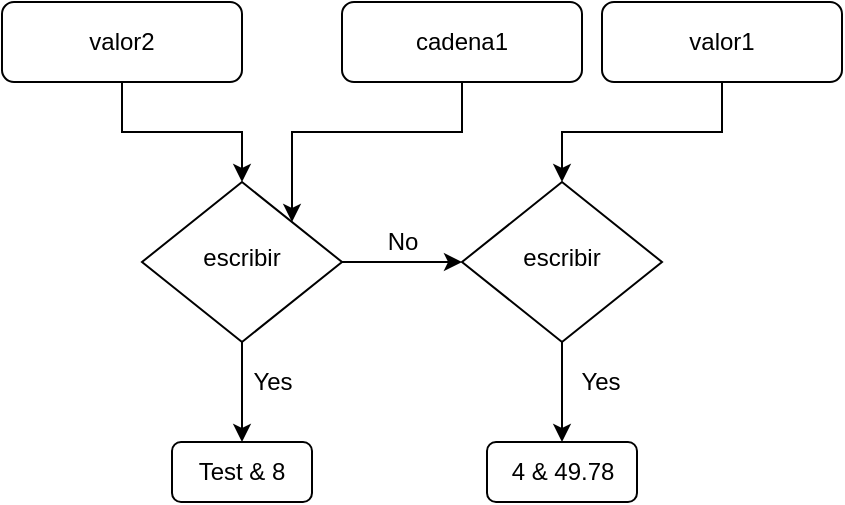 <mxfile version="16.5.6" type="device"><diagram id="C5RBs43oDa-KdzZeNtuy" name="Page-1"><mxGraphModel dx="1038" dy="585" grid="1" gridSize="10" guides="1" tooltips="1" connect="1" arrows="1" fold="1" page="1" pageScale="1" pageWidth="827" pageHeight="1169" math="0" shadow="0"><root><mxCell id="WIyWlLk6GJQsqaUBKTNV-0"/><mxCell id="WIyWlLk6GJQsqaUBKTNV-1" parent="WIyWlLk6GJQsqaUBKTNV-0"/><mxCell id="HrT_N7vnO-H0ezGL5tsq-0" value="" style="edgeStyle=orthogonalEdgeStyle;rounded=0;orthogonalLoop=1;jettySize=auto;html=1;" edge="1" parent="WIyWlLk6GJQsqaUBKTNV-1" source="HrT_N7vnO-H0ezGL5tsq-1" target="HrT_N7vnO-H0ezGL5tsq-4"><mxGeometry relative="1" as="geometry"/></mxCell><mxCell id="HrT_N7vnO-H0ezGL5tsq-1" value="valor2" style="rounded=1;whiteSpace=wrap;html=1;fontSize=12;glass=0;strokeWidth=1;shadow=0;align=center;" vertex="1" parent="WIyWlLk6GJQsqaUBKTNV-1"><mxGeometry x="100" y="140" width="120" height="40" as="geometry"/></mxCell><mxCell id="HrT_N7vnO-H0ezGL5tsq-2" style="edgeStyle=orthogonalEdgeStyle;rounded=0;orthogonalLoop=1;jettySize=auto;html=1;exitX=0.5;exitY=1;exitDx=0;exitDy=0;entryX=0.5;entryY=0;entryDx=0;entryDy=0;" edge="1" parent="WIyWlLk6GJQsqaUBKTNV-1" source="HrT_N7vnO-H0ezGL5tsq-4" target="HrT_N7vnO-H0ezGL5tsq-8"><mxGeometry relative="1" as="geometry"/></mxCell><mxCell id="HrT_N7vnO-H0ezGL5tsq-3" style="edgeStyle=orthogonalEdgeStyle;rounded=0;orthogonalLoop=1;jettySize=auto;html=1;exitX=1;exitY=0.5;exitDx=0;exitDy=0;entryX=0;entryY=0.5;entryDx=0;entryDy=0;" edge="1" parent="WIyWlLk6GJQsqaUBKTNV-1" source="HrT_N7vnO-H0ezGL5tsq-4" target="HrT_N7vnO-H0ezGL5tsq-7"><mxGeometry relative="1" as="geometry"/></mxCell><mxCell id="HrT_N7vnO-H0ezGL5tsq-4" value="escribir" style="rhombus;whiteSpace=wrap;html=1;shadow=0;fontFamily=Helvetica;fontSize=12;align=center;strokeWidth=1;spacing=6;spacingTop=-4;" vertex="1" parent="WIyWlLk6GJQsqaUBKTNV-1"><mxGeometry x="170" y="230" width="100" height="80" as="geometry"/></mxCell><mxCell id="HrT_N7vnO-H0ezGL5tsq-5" value="" style="edgeStyle=orthogonalEdgeStyle;rounded=0;orthogonalLoop=1;jettySize=auto;html=1;" edge="1" parent="WIyWlLk6GJQsqaUBKTNV-1" source="HrT_N7vnO-H0ezGL5tsq-7" target="HrT_N7vnO-H0ezGL5tsq-9"><mxGeometry relative="1" as="geometry"/></mxCell><mxCell id="HrT_N7vnO-H0ezGL5tsq-7" value="escribir" style="rhombus;whiteSpace=wrap;html=1;shadow=0;fontFamily=Helvetica;fontSize=12;align=center;strokeWidth=1;spacing=6;spacingTop=-4;" vertex="1" parent="WIyWlLk6GJQsqaUBKTNV-1"><mxGeometry x="330" y="230" width="100" height="80" as="geometry"/></mxCell><mxCell id="HrT_N7vnO-H0ezGL5tsq-8" value="Test &amp;amp; 8" style="rounded=1;whiteSpace=wrap;html=1;fontSize=12;glass=0;strokeWidth=1;shadow=0;" vertex="1" parent="WIyWlLk6GJQsqaUBKTNV-1"><mxGeometry x="185" y="360" width="70" height="30" as="geometry"/></mxCell><mxCell id="HrT_N7vnO-H0ezGL5tsq-9" value="4 &amp;amp; 49.78" style="rounded=1;whiteSpace=wrap;html=1;fontSize=12;glass=0;strokeWidth=1;shadow=0;" vertex="1" parent="WIyWlLk6GJQsqaUBKTNV-1"><mxGeometry x="342.5" y="360" width="75" height="30" as="geometry"/></mxCell><mxCell id="HrT_N7vnO-H0ezGL5tsq-10" value="No" style="text;html=1;resizable=0;autosize=1;align=center;verticalAlign=middle;points=[];fillColor=none;strokeColor=none;rounded=0;" vertex="1" parent="WIyWlLk6GJQsqaUBKTNV-1"><mxGeometry x="285" y="250" width="30" height="20" as="geometry"/></mxCell><mxCell id="HrT_N7vnO-H0ezGL5tsq-11" value="Yes" style="text;html=1;resizable=0;autosize=1;align=center;verticalAlign=middle;points=[];fillColor=none;strokeColor=none;rounded=0;" vertex="1" parent="WIyWlLk6GJQsqaUBKTNV-1"><mxGeometry x="220" y="320" width="30" height="20" as="geometry"/></mxCell><mxCell id="HrT_N7vnO-H0ezGL5tsq-12" value="" style="edgeStyle=orthogonalEdgeStyle;rounded=0;orthogonalLoop=1;jettySize=auto;html=1;entryX=1;entryY=0;entryDx=0;entryDy=0;" edge="1" parent="WIyWlLk6GJQsqaUBKTNV-1" source="HrT_N7vnO-H0ezGL5tsq-13" target="HrT_N7vnO-H0ezGL5tsq-4"><mxGeometry relative="1" as="geometry"/></mxCell><mxCell id="HrT_N7vnO-H0ezGL5tsq-13" value="cadena1" style="rounded=1;whiteSpace=wrap;html=1;fontSize=12;glass=0;strokeWidth=1;shadow=0;" vertex="1" parent="WIyWlLk6GJQsqaUBKTNV-1"><mxGeometry x="270" y="140" width="120" height="40" as="geometry"/></mxCell><mxCell id="HrT_N7vnO-H0ezGL5tsq-14" value="Yes" style="text;html=1;resizable=0;autosize=1;align=center;verticalAlign=middle;points=[];fillColor=none;strokeColor=none;rounded=0;" vertex="1" parent="WIyWlLk6GJQsqaUBKTNV-1"><mxGeometry x="384" y="320" width="30" height="20" as="geometry"/></mxCell><mxCell id="HrT_N7vnO-H0ezGL5tsq-18" value="" style="edgeStyle=orthogonalEdgeStyle;rounded=0;orthogonalLoop=1;jettySize=auto;html=1;" edge="1" parent="WIyWlLk6GJQsqaUBKTNV-1" source="HrT_N7vnO-H0ezGL5tsq-19" target="HrT_N7vnO-H0ezGL5tsq-7"><mxGeometry relative="1" as="geometry"/></mxCell><mxCell id="HrT_N7vnO-H0ezGL5tsq-19" value="valor1" style="rounded=1;whiteSpace=wrap;html=1;fontSize=12;glass=0;strokeWidth=1;shadow=0;" vertex="1" parent="WIyWlLk6GJQsqaUBKTNV-1"><mxGeometry x="400" y="140" width="120" height="40" as="geometry"/></mxCell></root></mxGraphModel></diagram></mxfile>